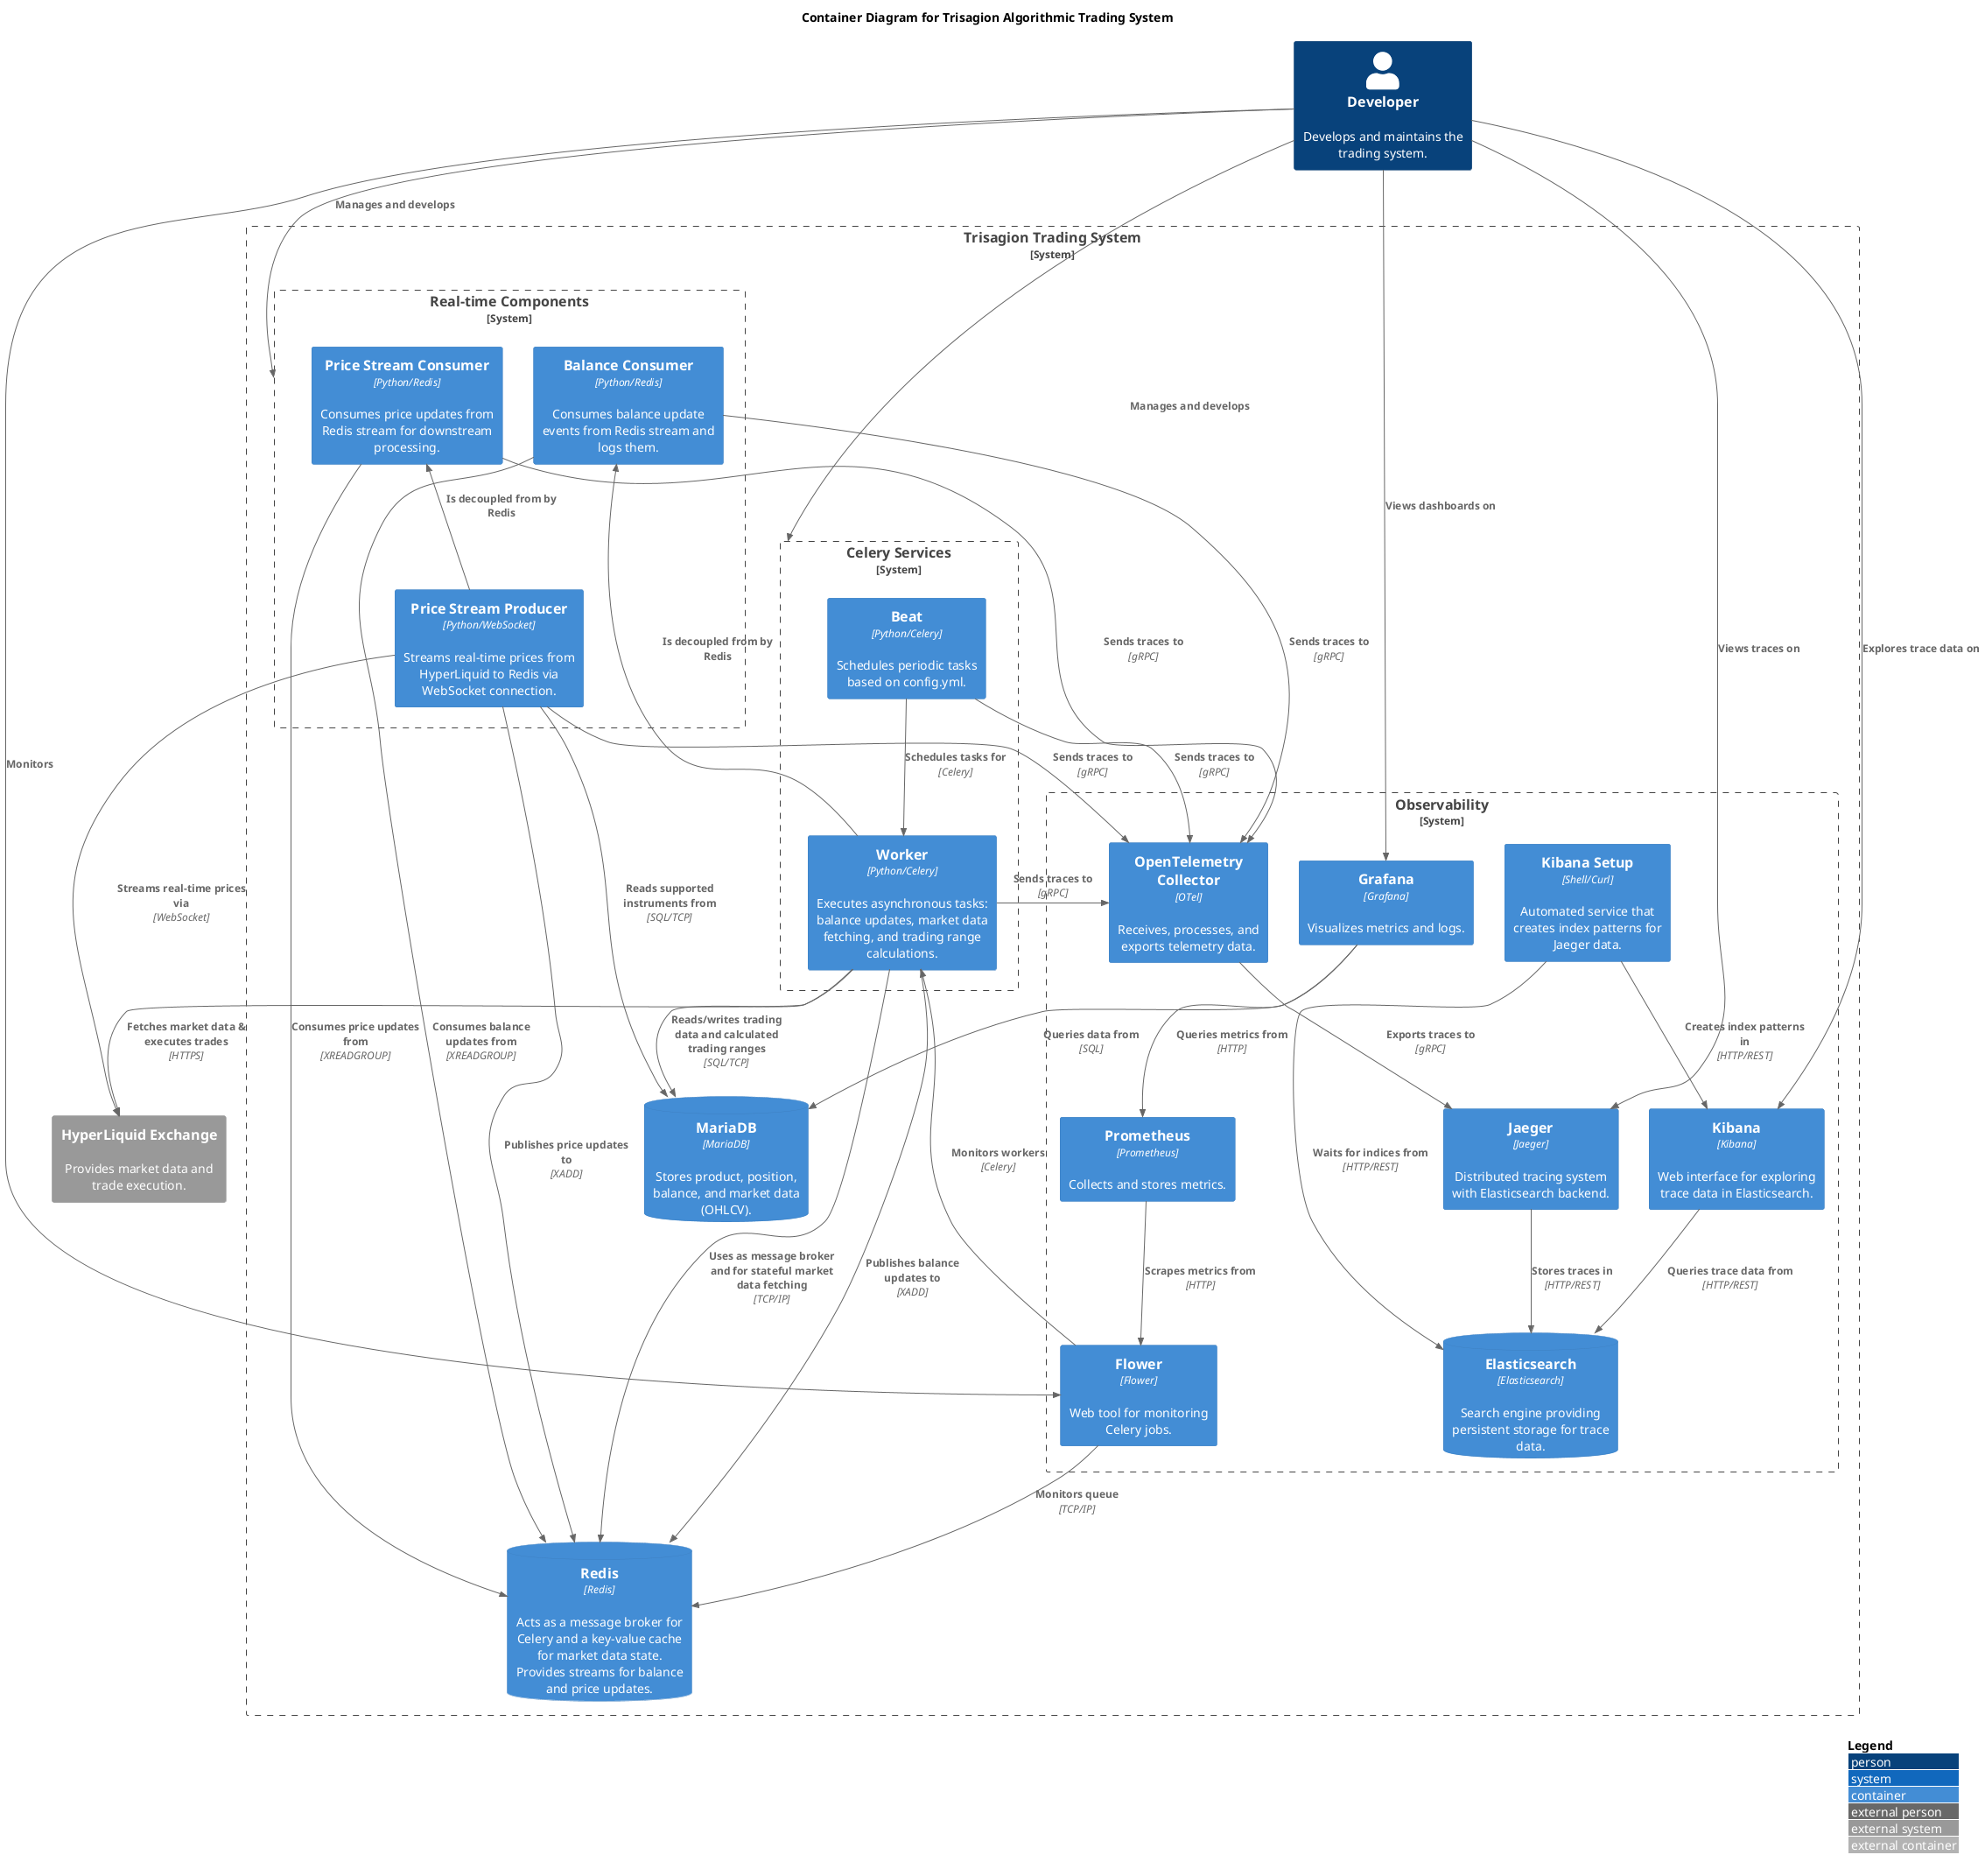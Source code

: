 @startuml Trisagion System Containers
!include <C4/C4_Container.puml>

LAYOUT_WITH_LEGEND()
LAYOUT_TOP_DOWN()

title Container Diagram for Trisagion Algorithmic Trading System

Person(developer, "Developer", "Develops and maintains the trading system.")
System_Ext(hyperliquid, "HyperLiquid Exchange", "Provides market data and trade execution.")

System_Boundary(trisagion_system, "Trisagion Trading System") {

    System_Boundary(celery_services, "Celery Services") {
        Container(celery_worker, "Worker", "Python/Celery", "Executes asynchronous tasks: balance updates, market data fetching, and trading range calculations.")
        Container(celery_beat, "Beat", "Python/Celery", "Schedules periodic tasks based on config.yml.")
    }
    
    System_Boundary(streaming_components, "Real-time Components") {
        Container(balance_consumer, "Balance Consumer", "Python/Redis", "Consumes balance update events from Redis stream and logs them.")
        Container(price_producer, "Price Stream Producer", "Python/WebSocket", "Streams real-time prices from HyperLiquid to Redis via WebSocket connection.")
        Container(price_consumer, "Price Stream Consumer", "Python/Redis", "Consumes price updates from Redis stream for downstream processing.")
    }

    ContainerDb(redis, "Redis", "Redis", "Acts as a message broker for Celery and a key-value cache for market data state. Provides streams for balance and price updates.")
    ContainerDb(mariadb, "MariaDB", "MariaDB", "Stores product, position, balance, and market data (OHLCV).")
    
    System_Boundary(observability, "Observability") {
        Container(flower, "Flower", "Flower", "Web tool for monitoring Celery jobs.")
        Container(prometheus, "Prometheus", "Prometheus", "Collects and stores metrics.")
        Container(grafana, "Grafana", "Grafana", "Visualizes metrics and logs.")
        ContainerDb(elasticsearch, "Elasticsearch", "Elasticsearch", "Search engine providing persistent storage for trace data.")
        Container(jaeger, "Jaeger", "Jaeger", "Distributed tracing system with Elasticsearch backend.")
        Container(kibana, "Kibana", "Kibana", "Web interface for exploring trace data in Elasticsearch.")
        Container(kibana_setup, "Kibana Setup", "Shell/Curl", "Automated service that creates index patterns for Jaeger data.")
        Container(otel_collector, "OpenTelemetry Collector", "OTel", "Receives, processes, and exports telemetry data.")
    }

    Rel(developer, celery_services, "Manages and develops")
    Rel(developer, streaming_components, "Manages and develops")
    Rel(developer, flower, "Monitors")
    Rel(developer, grafana, "Views dashboards on")
    Rel(developer, jaeger, "Views traces on")
    Rel(developer, kibana, "Explores trace data on")
    
    Rel(celery_beat, celery_worker, "Schedules tasks for", "Celery")
    
    Rel(celery_worker, redis, "Uses as message broker and for stateful market data fetching", "TCP/IP")
    Rel_D(celery_worker, redis, "Publishes balance updates to", "XADD")
    Rel(celery_worker, mariadb, "Reads/writes trading data and calculated trading ranges", "SQL/TCP")
    Rel(celery_worker, hyperliquid, "Fetches market data & executes trades", "HTTPS")
    
    Rel(price_producer, hyperliquid, "Streams real-time prices via", "WebSocket")
    Rel(price_producer, redis, "Publishes price updates to", "XADD")
    Rel(price_producer, mariadb, "Reads supported instruments from", "SQL/TCP")
    
    Rel(balance_consumer, redis, "Consumes balance updates from", "XREADGROUP")
    Rel(price_consumer, redis, "Consumes price updates from", "XREADGROUP")
    Rel_Back(balance_consumer, celery_worker, "Is decoupled from by Redis")
    Rel_Back(price_consumer, price_producer, "Is decoupled from by Redis")

    Rel(flower, redis, "Monitors queue", "TCP/IP")
    Rel(flower, celery_worker, "Monitors workers", "Celery")

    Rel(prometheus, flower, "Scrapes metrics from", "HTTP")
    Rel(grafana, prometheus, "Queries metrics from", "HTTP")
    Rel(grafana, mariadb, "Queries data from", "SQL")

    Rel(celery_worker, otel_collector, "Sends traces to", "gRPC")
    Rel(celery_beat, otel_collector, "Sends traces to", "gRPC")
    Rel(balance_consumer, otel_collector, "Sends traces to", "gRPC")
    Rel(price_producer, otel_collector, "Sends traces to", "gRPC")
    Rel(price_consumer, otel_collector, "Sends traces to", "gRPC")
    Rel(otel_collector, jaeger, "Exports traces to", "gRPC")
    Rel(jaeger, elasticsearch, "Stores traces in", "HTTP/REST")
    Rel(kibana, elasticsearch, "Queries trace data from", "HTTP/REST")
    Rel(kibana_setup, kibana, "Creates index patterns in", "HTTP/REST")
    Rel(kibana_setup, elasticsearch, "Waits for indices from", "HTTP/REST")
}

@enduml
